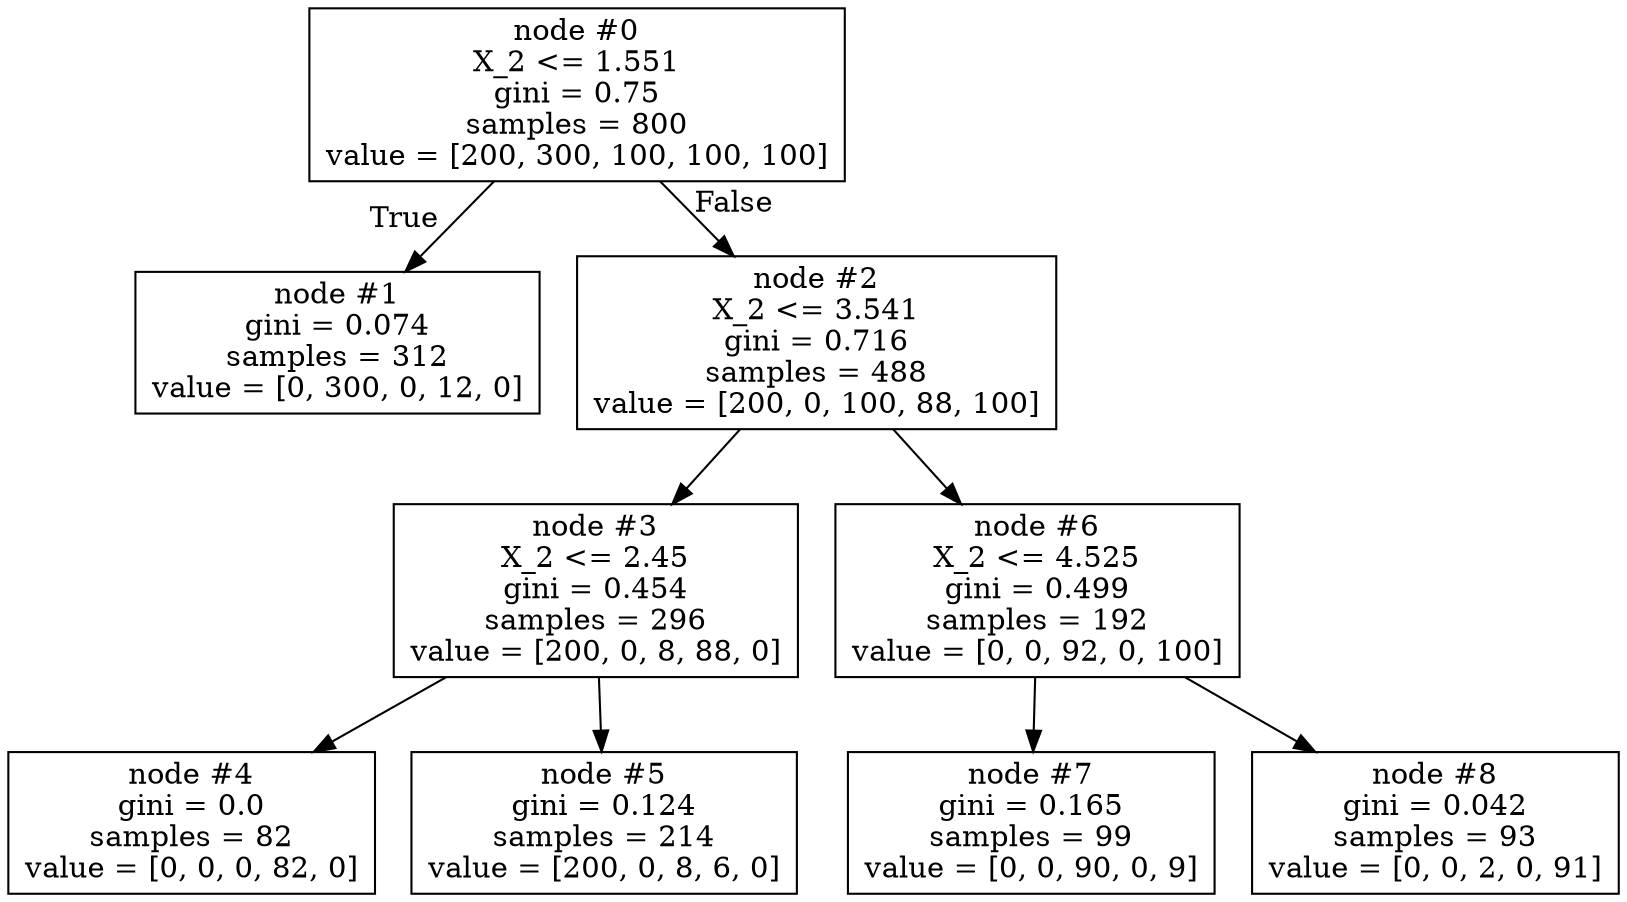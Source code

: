 digraph Tree {
node [shape=box] ;
0 [label="node #0\nX_2 <= 1.551\ngini = 0.75\nsamples = 800\nvalue = [200, 300, 100, 100, 100]"] ;
1 [label="node #1\ngini = 0.074\nsamples = 312\nvalue = [0, 300, 0, 12, 0]"] ;
0 -> 1 [labeldistance=2.5, labelangle=45, headlabel="True"] ;
2 [label="node #2\nX_2 <= 3.541\ngini = 0.716\nsamples = 488\nvalue = [200, 0, 100, 88, 100]"] ;
0 -> 2 [labeldistance=2.5, labelangle=-45, headlabel="False"] ;
3 [label="node #3\nX_2 <= 2.45\ngini = 0.454\nsamples = 296\nvalue = [200, 0, 8, 88, 0]"] ;
2 -> 3 ;
4 [label="node #4\ngini = 0.0\nsamples = 82\nvalue = [0, 0, 0, 82, 0]"] ;
3 -> 4 ;
5 [label="node #5\ngini = 0.124\nsamples = 214\nvalue = [200, 0, 8, 6, 0]"] ;
3 -> 5 ;
6 [label="node #6\nX_2 <= 4.525\ngini = 0.499\nsamples = 192\nvalue = [0, 0, 92, 0, 100]"] ;
2 -> 6 ;
7 [label="node #7\ngini = 0.165\nsamples = 99\nvalue = [0, 0, 90, 0, 9]"] ;
6 -> 7 ;
8 [label="node #8\ngini = 0.042\nsamples = 93\nvalue = [0, 0, 2, 0, 91]"] ;
6 -> 8 ;
}